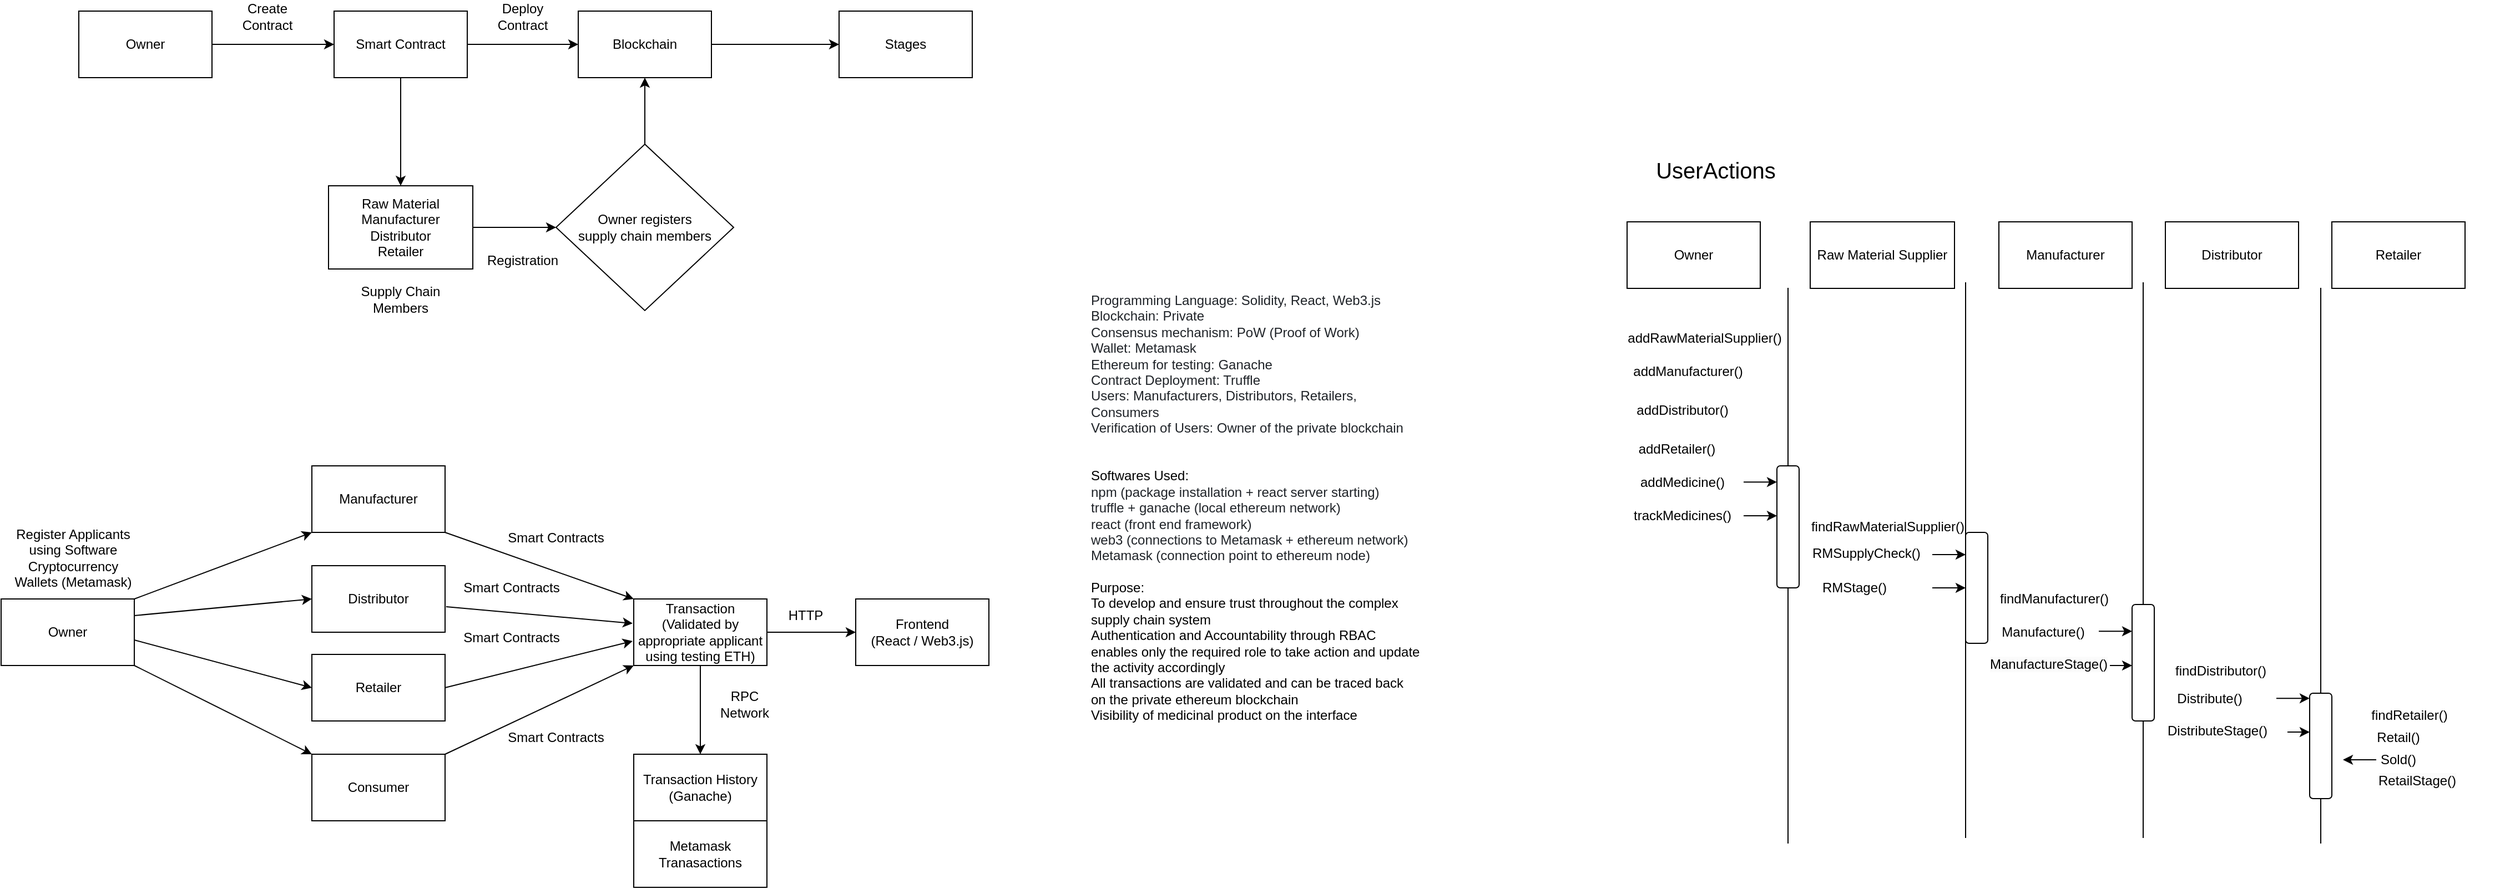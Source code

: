 <mxfile version="24.0.1" type="device">
  <diagram name="Page-1" id="PAn3jnZ152aihaRhds98">
    <mxGraphModel dx="2097" dy="1749" grid="1" gridSize="10" guides="1" tooltips="1" connect="1" arrows="1" fold="1" page="1" pageScale="1" pageWidth="850" pageHeight="1100" math="0" shadow="0">
      <root>
        <mxCell id="0" />
        <mxCell id="1" parent="0" />
        <mxCell id="uaIav4gc_AnLofq1c2mx-1" value="Retailer" style="rounded=0;whiteSpace=wrap;html=1;" parent="1" vertex="1">
          <mxGeometry x="10" y="-410" width="120" height="60" as="geometry" />
        </mxCell>
        <mxCell id="uaIav4gc_AnLofq1c2mx-3" value="Manufacturer" style="rounded=0;whiteSpace=wrap;html=1;" parent="1" vertex="1">
          <mxGeometry x="10" y="-580" width="120" height="60" as="geometry" />
        </mxCell>
        <mxCell id="uaIav4gc_AnLofq1c2mx-4" value="Distributor" style="rounded=0;whiteSpace=wrap;html=1;" parent="1" vertex="1">
          <mxGeometry x="10" y="-490" width="120" height="60" as="geometry" />
        </mxCell>
        <mxCell id="uaIav4gc_AnLofq1c2mx-5" value="Consumer" style="rounded=0;whiteSpace=wrap;html=1;" parent="1" vertex="1">
          <mxGeometry x="10" y="-320" width="120" height="60" as="geometry" />
        </mxCell>
        <mxCell id="uaIav4gc_AnLofq1c2mx-6" value="Owner" style="rounded=0;whiteSpace=wrap;html=1;" parent="1" vertex="1">
          <mxGeometry x="-270" y="-460" width="120" height="60" as="geometry" />
        </mxCell>
        <mxCell id="uaIav4gc_AnLofq1c2mx-27" value="" style="edgeStyle=orthogonalEdgeStyle;rounded=0;orthogonalLoop=1;jettySize=auto;html=1;" parent="1" source="uaIav4gc_AnLofq1c2mx-7" target="uaIav4gc_AnLofq1c2mx-8" edge="1">
          <mxGeometry relative="1" as="geometry" />
        </mxCell>
        <mxCell id="uaIav4gc_AnLofq1c2mx-30" value="" style="edgeStyle=orthogonalEdgeStyle;rounded=0;orthogonalLoop=1;jettySize=auto;html=1;" parent="1" source="uaIav4gc_AnLofq1c2mx-7" target="uaIav4gc_AnLofq1c2mx-28" edge="1">
          <mxGeometry relative="1" as="geometry" />
        </mxCell>
        <mxCell id="uaIav4gc_AnLofq1c2mx-7" value="Transaction&lt;br&gt;(Validated by appropriate applicant using testing ETH)" style="rounded=0;whiteSpace=wrap;html=1;" parent="1" vertex="1">
          <mxGeometry x="300" y="-460" width="120" height="60" as="geometry" />
        </mxCell>
        <mxCell id="uaIav4gc_AnLofq1c2mx-8" value="Frontend&lt;br&gt;(React / Web3.js)" style="rounded=0;whiteSpace=wrap;html=1;" parent="1" vertex="1">
          <mxGeometry x="500" y="-460" width="120" height="60" as="geometry" />
        </mxCell>
        <mxCell id="uaIav4gc_AnLofq1c2mx-9" value="" style="endArrow=classic;html=1;rounded=0;exitX=1;exitY=0;exitDx=0;exitDy=0;entryX=0;entryY=1;entryDx=0;entryDy=0;" parent="1" source="uaIav4gc_AnLofq1c2mx-6" target="uaIav4gc_AnLofq1c2mx-3" edge="1">
          <mxGeometry width="50" height="50" relative="1" as="geometry">
            <mxPoint x="260" y="-390" as="sourcePoint" />
            <mxPoint x="310" y="-440" as="targetPoint" />
          </mxGeometry>
        </mxCell>
        <mxCell id="uaIav4gc_AnLofq1c2mx-11" value="" style="endArrow=classic;html=1;rounded=0;exitX=1;exitY=0.25;exitDx=0;exitDy=0;entryX=0;entryY=0.5;entryDx=0;entryDy=0;" parent="1" source="uaIav4gc_AnLofq1c2mx-6" target="uaIav4gc_AnLofq1c2mx-4" edge="1">
          <mxGeometry width="50" height="50" relative="1" as="geometry">
            <mxPoint x="-190" y="-420" as="sourcePoint" />
            <mxPoint x="-60" y="-490" as="targetPoint" />
          </mxGeometry>
        </mxCell>
        <mxCell id="uaIav4gc_AnLofq1c2mx-12" value="" style="endArrow=classic;html=1;rounded=0;exitX=1;exitY=0.617;exitDx=0;exitDy=0;entryX=0;entryY=0.5;entryDx=0;entryDy=0;exitPerimeter=0;" parent="1" source="uaIav4gc_AnLofq1c2mx-6" target="uaIav4gc_AnLofq1c2mx-1" edge="1">
          <mxGeometry width="50" height="50" relative="1" as="geometry">
            <mxPoint x="-180" y="-410" as="sourcePoint" />
            <mxPoint x="-50" y="-480" as="targetPoint" />
          </mxGeometry>
        </mxCell>
        <mxCell id="uaIav4gc_AnLofq1c2mx-13" value="" style="endArrow=classic;html=1;rounded=0;exitX=1;exitY=1;exitDx=0;exitDy=0;entryX=0;entryY=0;entryDx=0;entryDy=0;" parent="1" source="uaIav4gc_AnLofq1c2mx-6" target="uaIav4gc_AnLofq1c2mx-5" edge="1">
          <mxGeometry width="50" height="50" relative="1" as="geometry">
            <mxPoint x="-170" y="-400" as="sourcePoint" />
            <mxPoint x="-40" y="-470" as="targetPoint" />
          </mxGeometry>
        </mxCell>
        <mxCell id="uaIav4gc_AnLofq1c2mx-14" value="" style="endArrow=classic;html=1;rounded=0;exitX=1;exitY=1;exitDx=0;exitDy=0;entryX=0;entryY=0;entryDx=0;entryDy=0;" parent="1" source="uaIav4gc_AnLofq1c2mx-3" target="uaIav4gc_AnLofq1c2mx-7" edge="1">
          <mxGeometry width="50" height="50" relative="1" as="geometry">
            <mxPoint x="260" y="-390" as="sourcePoint" />
            <mxPoint x="310" y="-440" as="targetPoint" />
          </mxGeometry>
        </mxCell>
        <mxCell id="uaIav4gc_AnLofq1c2mx-15" value="" style="endArrow=classic;html=1;rounded=0;exitX=1.008;exitY=0.617;exitDx=0;exitDy=0;exitPerimeter=0;entryX=-0.008;entryY=0.367;entryDx=0;entryDy=0;entryPerimeter=0;" parent="1" source="uaIav4gc_AnLofq1c2mx-4" target="uaIav4gc_AnLofq1c2mx-7" edge="1">
          <mxGeometry width="50" height="50" relative="1" as="geometry">
            <mxPoint x="260" y="-390" as="sourcePoint" />
            <mxPoint x="310" y="-440" as="targetPoint" />
          </mxGeometry>
        </mxCell>
        <mxCell id="uaIav4gc_AnLofq1c2mx-16" value="" style="endArrow=classic;html=1;rounded=0;exitX=1;exitY=0.5;exitDx=0;exitDy=0;entryX=-0.008;entryY=0.633;entryDx=0;entryDy=0;entryPerimeter=0;" parent="1" source="uaIav4gc_AnLofq1c2mx-1" target="uaIav4gc_AnLofq1c2mx-7" edge="1">
          <mxGeometry width="50" height="50" relative="1" as="geometry">
            <mxPoint x="61" y="-443" as="sourcePoint" />
            <mxPoint x="149" y="-398" as="targetPoint" />
          </mxGeometry>
        </mxCell>
        <mxCell id="uaIav4gc_AnLofq1c2mx-17" value="" style="endArrow=classic;html=1;rounded=0;exitX=1;exitY=0;exitDx=0;exitDy=0;entryX=0;entryY=1;entryDx=0;entryDy=0;" parent="1" source="uaIav4gc_AnLofq1c2mx-5" target="uaIav4gc_AnLofq1c2mx-7" edge="1">
          <mxGeometry width="50" height="50" relative="1" as="geometry">
            <mxPoint x="71" y="-433" as="sourcePoint" />
            <mxPoint x="159" y="-388" as="targetPoint" />
          </mxGeometry>
        </mxCell>
        <mxCell id="uaIav4gc_AnLofq1c2mx-18" value="Register Applicants using Software Cryptocurrency Wallets (Metamask)" style="text;html=1;align=center;verticalAlign=middle;whiteSpace=wrap;rounded=0;" parent="1" vertex="1">
          <mxGeometry x="-260" y="-535" width="110" height="75" as="geometry" />
        </mxCell>
        <mxCell id="uaIav4gc_AnLofq1c2mx-22" value="Smart Contracts" style="text;html=1;align=center;verticalAlign=middle;whiteSpace=wrap;rounded=0;" parent="1" vertex="1">
          <mxGeometry x="180" y="-530" width="100" height="30" as="geometry" />
        </mxCell>
        <mxCell id="uaIav4gc_AnLofq1c2mx-23" value="Smart Contracts" style="text;html=1;align=center;verticalAlign=middle;whiteSpace=wrap;rounded=0;" parent="1" vertex="1">
          <mxGeometry x="180" y="-350" width="100" height="30" as="geometry" />
        </mxCell>
        <mxCell id="uaIav4gc_AnLofq1c2mx-24" value="Smart Contracts" style="text;html=1;align=center;verticalAlign=middle;whiteSpace=wrap;rounded=0;" parent="1" vertex="1">
          <mxGeometry x="140" y="-485" width="100" height="30" as="geometry" />
        </mxCell>
        <mxCell id="uaIav4gc_AnLofq1c2mx-25" value="Smart Contracts" style="text;html=1;align=center;verticalAlign=middle;whiteSpace=wrap;rounded=0;" parent="1" vertex="1">
          <mxGeometry x="140" y="-440" width="100" height="30" as="geometry" />
        </mxCell>
        <mxCell id="uaIav4gc_AnLofq1c2mx-28" value="Transaction History&lt;br&gt;(Ganache)" style="rounded=0;whiteSpace=wrap;html=1;" parent="1" vertex="1">
          <mxGeometry x="300" y="-320" width="120" height="60" as="geometry" />
        </mxCell>
        <mxCell id="uaIav4gc_AnLofq1c2mx-29" value="Metamask Tranasactions" style="rounded=0;whiteSpace=wrap;html=1;" parent="1" vertex="1">
          <mxGeometry x="300" y="-260" width="120" height="60" as="geometry" />
        </mxCell>
        <mxCell id="uaIav4gc_AnLofq1c2mx-34" value="&lt;span style=&quot;background-color: rgb(255, 255, 255); color: rgb(31, 35, 40);&quot;&gt;Programming Language: Solidity, React, Web3.js&lt;/span&gt;&lt;br&gt;&lt;span style=&quot;background-color: rgb(255, 255, 255); color: rgb(31, 35, 40);&quot;&gt;Blockchain: Private&lt;/span&gt;&lt;br&gt;&lt;span style=&quot;background-color: rgb(255, 255, 255); color: rgb(31, 35, 40);&quot;&gt;Consensus mechanism: PoW (Proof of Work)&lt;/span&gt;&lt;br&gt;&lt;span style=&quot;background-color: rgb(255, 255, 255); color: rgb(31, 35, 40);&quot;&gt;Wallet: Metamask&lt;/span&gt;&lt;br&gt;&lt;span style=&quot;background-color: rgb(255, 255, 255); color: rgb(31, 35, 40);&quot;&gt;Ethereum for testing: Ganache&lt;/span&gt;&lt;br&gt;&lt;span style=&quot;background-color: rgb(255, 255, 255); color: rgb(31, 35, 40);&quot;&gt;Contract Deployment: Truffle&lt;/span&gt;&lt;br&gt;&lt;span style=&quot;background-color: rgb(255, 255, 255); color: rgb(31, 35, 40);&quot;&gt;Users: Manufacturers, Distributors, Retailers, Consumers&lt;br&gt;Verification of Users: Owner of the private blockchain&lt;br&gt;&lt;br&gt;&lt;/span&gt;&lt;br&gt;Softwares Used:&lt;br&gt;&lt;span style=&quot;background-color: rgb(255, 255, 255); color: rgb(31, 35, 40);&quot;&gt;npm (package installation + react server starting)&lt;/span&gt;&lt;br&gt;&lt;span style=&quot;background-color: rgb(255, 255, 255); color: rgb(31, 35, 40);&quot;&gt;truffle + ganache (local ethereum network)&lt;/span&gt;&lt;br&gt;&lt;span style=&quot;background-color: rgb(255, 255, 255); color: rgb(31, 35, 40);&quot;&gt;react (front end framework)&lt;/span&gt;&lt;br&gt;&lt;span style=&quot;background-color: rgb(255, 255, 255); color: rgb(31, 35, 40);&quot;&gt;web3 (connections to Metamask + ethereum network)&lt;/span&gt;&lt;br&gt;&lt;span style=&quot;background-color: rgb(255, 255, 255); color: rgb(31, 35, 40);&quot;&gt;Metamask (connection point to ethereum node)&lt;br&gt;&lt;/span&gt;&lt;br&gt;Purpose:&lt;br&gt;To develop and ensure trust throughout the complex supply chain system&lt;br&gt;Authentication and Accountability through RBAC enables only the required role to take action and update the activity accordingly&lt;br&gt;All transactions are validated and can be traced back on the private ethereum blockchain&lt;br&gt;Visibility of medicinal product on the interface&lt;br&gt;&lt;br&gt;&lt;div style=&quot;&quot;&gt;&lt;/div&gt;" style="text;html=1;align=left;verticalAlign=middle;whiteSpace=wrap;rounded=0;" parent="1" vertex="1">
          <mxGeometry x="710" y="-620" width="300" height="170" as="geometry" />
        </mxCell>
        <mxCell id="Eg1_4HkuTwI5Zw3jaDJK-2" value="RPC Network" style="text;html=1;align=center;verticalAlign=middle;whiteSpace=wrap;rounded=0;" parent="1" vertex="1">
          <mxGeometry x="370" y="-380" width="60" height="30" as="geometry" />
        </mxCell>
        <mxCell id="Eg1_4HkuTwI5Zw3jaDJK-6" value="HTTP" style="text;html=1;align=center;verticalAlign=middle;whiteSpace=wrap;rounded=0;" parent="1" vertex="1">
          <mxGeometry x="425" y="-460" width="60" height="30" as="geometry" />
        </mxCell>
        <mxCell id="L3ylz6vq-BuCEMuysDuQ-8" value="" style="edgeStyle=orthogonalEdgeStyle;rounded=0;orthogonalLoop=1;jettySize=auto;html=1;" parent="1" source="L3ylz6vq-BuCEMuysDuQ-1" target="L3ylz6vq-BuCEMuysDuQ-4" edge="1">
          <mxGeometry relative="1" as="geometry" />
        </mxCell>
        <mxCell id="L3ylz6vq-BuCEMuysDuQ-1" value="Owner" style="rounded=0;whiteSpace=wrap;html=1;" parent="1" vertex="1">
          <mxGeometry x="-200" y="-990" width="120" height="60" as="geometry" />
        </mxCell>
        <mxCell id="L3ylz6vq-BuCEMuysDuQ-2" value="Stages" style="rounded=0;whiteSpace=wrap;html=1;" parent="1" vertex="1">
          <mxGeometry x="485" y="-990" width="120" height="60" as="geometry" />
        </mxCell>
        <mxCell id="L3ylz6vq-BuCEMuysDuQ-14" value="" style="edgeStyle=orthogonalEdgeStyle;rounded=0;orthogonalLoop=1;jettySize=auto;html=1;" parent="1" source="L3ylz6vq-BuCEMuysDuQ-3" target="L3ylz6vq-BuCEMuysDuQ-2" edge="1">
          <mxGeometry relative="1" as="geometry" />
        </mxCell>
        <mxCell id="L3ylz6vq-BuCEMuysDuQ-3" value="Blockchain" style="rounded=0;whiteSpace=wrap;html=1;" parent="1" vertex="1">
          <mxGeometry x="250" y="-990" width="120" height="60" as="geometry" />
        </mxCell>
        <mxCell id="L3ylz6vq-BuCEMuysDuQ-9" value="" style="edgeStyle=orthogonalEdgeStyle;rounded=0;orthogonalLoop=1;jettySize=auto;html=1;" parent="1" source="L3ylz6vq-BuCEMuysDuQ-4" target="L3ylz6vq-BuCEMuysDuQ-5" edge="1">
          <mxGeometry relative="1" as="geometry" />
        </mxCell>
        <mxCell id="L3ylz6vq-BuCEMuysDuQ-12" value="" style="edgeStyle=orthogonalEdgeStyle;rounded=0;orthogonalLoop=1;jettySize=auto;html=1;" parent="1" source="L3ylz6vq-BuCEMuysDuQ-4" target="L3ylz6vq-BuCEMuysDuQ-3" edge="1">
          <mxGeometry relative="1" as="geometry" />
        </mxCell>
        <mxCell id="L3ylz6vq-BuCEMuysDuQ-4" value="Smart Contract" style="rounded=0;whiteSpace=wrap;html=1;" parent="1" vertex="1">
          <mxGeometry x="30" y="-990" width="120" height="60" as="geometry" />
        </mxCell>
        <mxCell id="L3ylz6vq-BuCEMuysDuQ-10" value="" style="edgeStyle=orthogonalEdgeStyle;rounded=0;orthogonalLoop=1;jettySize=auto;html=1;" parent="1" source="L3ylz6vq-BuCEMuysDuQ-5" target="L3ylz6vq-BuCEMuysDuQ-6" edge="1">
          <mxGeometry relative="1" as="geometry" />
        </mxCell>
        <mxCell id="L3ylz6vq-BuCEMuysDuQ-5" value="Raw Material&lt;br&gt;Manufacturer&lt;br&gt;Distributor&lt;br&gt;Retailer" style="rounded=0;whiteSpace=wrap;html=1;" parent="1" vertex="1">
          <mxGeometry x="25" y="-832.5" width="130" height="75" as="geometry" />
        </mxCell>
        <mxCell id="L3ylz6vq-BuCEMuysDuQ-13" value="" style="edgeStyle=orthogonalEdgeStyle;rounded=0;orthogonalLoop=1;jettySize=auto;html=1;" parent="1" source="L3ylz6vq-BuCEMuysDuQ-6" target="L3ylz6vq-BuCEMuysDuQ-3" edge="1">
          <mxGeometry relative="1" as="geometry" />
        </mxCell>
        <mxCell id="L3ylz6vq-BuCEMuysDuQ-6" value="Owner registers &lt;br&gt;supply chain members" style="rhombus;whiteSpace=wrap;html=1;" parent="1" vertex="1">
          <mxGeometry x="230" y="-870" width="160" height="150" as="geometry" />
        </mxCell>
        <mxCell id="L3ylz6vq-BuCEMuysDuQ-15" value="Create&lt;br&gt;Contract" style="text;html=1;align=center;verticalAlign=middle;whiteSpace=wrap;rounded=0;" parent="1" vertex="1">
          <mxGeometry x="-60" y="-1000" width="60" height="30" as="geometry" />
        </mxCell>
        <mxCell id="L3ylz6vq-BuCEMuysDuQ-16" value="Deploy Contract" style="text;html=1;align=center;verticalAlign=middle;whiteSpace=wrap;rounded=0;" parent="1" vertex="1">
          <mxGeometry x="170" y="-1000" width="60" height="30" as="geometry" />
        </mxCell>
        <mxCell id="L3ylz6vq-BuCEMuysDuQ-17" value="Registration" style="text;html=1;align=center;verticalAlign=middle;whiteSpace=wrap;rounded=0;" parent="1" vertex="1">
          <mxGeometry x="170" y="-780" width="60" height="30" as="geometry" />
        </mxCell>
        <mxCell id="L3ylz6vq-BuCEMuysDuQ-18" value="Supply Chain Members" style="text;html=1;align=center;verticalAlign=middle;whiteSpace=wrap;rounded=0;" parent="1" vertex="1">
          <mxGeometry x="40" y="-750" width="100" height="40" as="geometry" />
        </mxCell>
        <mxCell id="HuvPyexvWib7eKGZbqq8-1" value="" style="shape=partialRectangle;whiteSpace=wrap;html=1;right=0;top=0;bottom=0;fillColor=none;routingCenterX=-0.5;" vertex="1" parent="1">
          <mxGeometry x="1340" y="-740" width="160" height="500" as="geometry" />
        </mxCell>
        <mxCell id="HuvPyexvWib7eKGZbqq8-2" value="" style="shape=partialRectangle;whiteSpace=wrap;html=1;right=0;top=0;bottom=0;fillColor=none;routingCenterX=-0.5;" vertex="1" parent="1">
          <mxGeometry x="1500" y="-745" width="160" height="500" as="geometry" />
        </mxCell>
        <mxCell id="HuvPyexvWib7eKGZbqq8-3" value="" style="shape=partialRectangle;whiteSpace=wrap;html=1;right=0;top=0;bottom=0;fillColor=none;routingCenterX=-0.5;" vertex="1" parent="1">
          <mxGeometry x="1660" y="-745" width="160" height="500" as="geometry" />
        </mxCell>
        <mxCell id="HuvPyexvWib7eKGZbqq8-4" value="" style="shape=partialRectangle;whiteSpace=wrap;html=1;right=0;top=0;bottom=0;fillColor=none;routingCenterX=-0.5;" vertex="1" parent="1">
          <mxGeometry x="1820" y="-740" width="160" height="500" as="geometry" />
        </mxCell>
        <mxCell id="HuvPyexvWib7eKGZbqq8-6" value="Owner" style="rounded=0;whiteSpace=wrap;html=1;" vertex="1" parent="1">
          <mxGeometry x="1195" y="-800" width="120" height="60" as="geometry" />
        </mxCell>
        <mxCell id="HuvPyexvWib7eKGZbqq8-7" value="Raw Material Supplier" style="rounded=0;whiteSpace=wrap;html=1;" vertex="1" parent="1">
          <mxGeometry x="1360" y="-800" width="130" height="60" as="geometry" />
        </mxCell>
        <mxCell id="HuvPyexvWib7eKGZbqq8-8" value="Manufacturer" style="rounded=0;whiteSpace=wrap;html=1;" vertex="1" parent="1">
          <mxGeometry x="1530" y="-800" width="120" height="60" as="geometry" />
        </mxCell>
        <mxCell id="HuvPyexvWib7eKGZbqq8-9" value="Distributor" style="rounded=0;whiteSpace=wrap;html=1;" vertex="1" parent="1">
          <mxGeometry x="1680" y="-800" width="120" height="60" as="geometry" />
        </mxCell>
        <mxCell id="HuvPyexvWib7eKGZbqq8-10" value="Retailer" style="rounded=0;whiteSpace=wrap;html=1;" vertex="1" parent="1">
          <mxGeometry x="1830" y="-800" width="120" height="60" as="geometry" />
        </mxCell>
        <mxCell id="HuvPyexvWib7eKGZbqq8-13" value="addRawMaterialSupplier()&lt;span style=&quot;color: rgba(0, 0, 0, 0); font-family: monospace; font-size: 0px; text-wrap: nowrap;&quot;&gt;%3CmxGraphModel%3E%3Croot%3E%3CmxCell%20id%3D%220%22%2F%3E%3CmxCell%20id%3D%221%22%20parent%3D%220%22%2F%3E%3CmxCell%20id%3D%222%22%20value%3D%22%22%20style%3D%22rounded%3D0%3BwhiteSpace%3Dwrap%3Bhtml%3D1%3B%22%20vertex%3D%221%22%20parent%3D%221%22%3E%3CmxGeometry%20x%3D%221215%22%20y%3D%22-800%22%20width%3D%22120%22%20height%3D%2260%22%20as%3D%22geometry%22%2F%3E%3C%2FmxCell%3E%3C%2Froot%3E%3C%2FmxGraphModel%3E&lt;/span&gt;&lt;span style=&quot;color: rgba(0, 0, 0, 0); font-family: monospace; font-size: 0px; text-wrap: nowrap;&quot;&gt;%3CmxGraphModel%3E%3Croot%3E%3CmxCell%20id%3D%220%22%2F%3E%3CmxCell%20id%3D%221%22%20parent%3D%220%22%2F%3E%3CmxCell%20id%3D%222%22%20value%3D%22%22%20style%3D%22rounded%3D0%3BwhiteSpace%3Dwrap%3Bhtml%3D1%3B%22%20vertex%3D%221%22%20parent%3D%221%22%3E%3CmxGeometry%20x%3D%221215%22%20y%3D%22-800%22%20width%3D%22120%22%20height%3D%2260%22%20as%3D%22geometry%22%2F%3E%3C%2FmxCell%3E%3C%2Froot%3E%3C%2FmxGraphModel%3E&lt;/span&gt;" style="text;html=1;align=center;verticalAlign=middle;whiteSpace=wrap;rounded=0;" vertex="1" parent="1">
          <mxGeometry x="1235" y="-710" width="60" height="30" as="geometry" />
        </mxCell>
        <mxCell id="HuvPyexvWib7eKGZbqq8-16" value="addManufacturer()" style="text;html=1;align=center;verticalAlign=middle;whiteSpace=wrap;rounded=0;" vertex="1" parent="1">
          <mxGeometry x="1220" y="-680" width="60" height="30" as="geometry" />
        </mxCell>
        <mxCell id="HuvPyexvWib7eKGZbqq8-17" value="addDistributor()" style="text;html=1;align=center;verticalAlign=middle;whiteSpace=wrap;rounded=0;" vertex="1" parent="1">
          <mxGeometry x="1215" y="-640" width="60" height="20" as="geometry" />
        </mxCell>
        <mxCell id="HuvPyexvWib7eKGZbqq8-18" value="addRetailer()" style="text;html=1;align=center;verticalAlign=middle;whiteSpace=wrap;rounded=0;" vertex="1" parent="1">
          <mxGeometry x="1210" y="-610" width="60" height="30" as="geometry" />
        </mxCell>
        <mxCell id="HuvPyexvWib7eKGZbqq8-20" value="addMedicine()" style="text;html=1;align=center;verticalAlign=middle;whiteSpace=wrap;rounded=0;" vertex="1" parent="1">
          <mxGeometry x="1215" y="-580" width="60" height="30" as="geometry" />
        </mxCell>
        <mxCell id="HuvPyexvWib7eKGZbqq8-21" value="findRawMaterialSupplier()" style="text;html=1;align=center;verticalAlign=middle;whiteSpace=wrap;rounded=0;" vertex="1" parent="1">
          <mxGeometry x="1400" y="-540" width="60" height="30" as="geometry" />
        </mxCell>
        <mxCell id="HuvPyexvWib7eKGZbqq8-22" value="RMSupplyCheck()" style="text;whiteSpace=wrap;" vertex="1" parent="1">
          <mxGeometry x="1360" y="-515" width="80" height="40" as="geometry" />
        </mxCell>
        <mxCell id="HuvPyexvWib7eKGZbqq8-24" value="findManufacturer()" style="text;html=1;align=center;verticalAlign=middle;whiteSpace=wrap;rounded=0;" vertex="1" parent="1">
          <mxGeometry x="1550" y="-475" width="60" height="30" as="geometry" />
        </mxCell>
        <mxCell id="HuvPyexvWib7eKGZbqq8-25" value="Manufacture()" style="text;html=1;align=center;verticalAlign=middle;whiteSpace=wrap;rounded=0;" vertex="1" parent="1">
          <mxGeometry x="1540" y="-445" width="60" height="30" as="geometry" />
        </mxCell>
        <mxCell id="HuvPyexvWib7eKGZbqq8-26" value="Distribute()" style="text;html=1;align=center;verticalAlign=middle;whiteSpace=wrap;rounded=0;" vertex="1" parent="1">
          <mxGeometry x="1690" y="-385" width="60" height="30" as="geometry" />
        </mxCell>
        <mxCell id="HuvPyexvWib7eKGZbqq8-27" value="findDistributor()" style="text;html=1;align=center;verticalAlign=middle;whiteSpace=wrap;rounded=0;" vertex="1" parent="1">
          <mxGeometry x="1700" y="-410" width="60" height="30" as="geometry" />
        </mxCell>
        <mxCell id="HuvPyexvWib7eKGZbqq8-28" value="Retail()&lt;span style=&quot;color: rgba(0, 0, 0, 0); font-family: monospace; font-size: 0px; text-align: start; text-wrap: nowrap;&quot;&gt;%3CmxGraphModel%3E%3Croot%3E%3CmxCell%20id%3D%220%22%2F%3E%3CmxCell%20id%3D%221%22%20parent%3D%220%22%2F%3E%3CmxCell%20id%3D%222%22%20value%3D%22findRawMaterialSsupplier()%22%20style%3D%22text%3Bhtml%3D1%3Balign%3Dcenter%3BverticalAlign%3Dmiddle%3BwhiteSpace%3Dwrap%3Brounded%3D0%3B%22%20vertex%3D%221%22%20parent%3D%221%22%3E%3CmxGeometry%20x%3D%221710%22%20y%3D%22-380%22%20width%3D%2260%22%20height%3D%2230%22%20as%3D%22geometry%22%2F%3E%3C%2FmxCell%3E%3C%2Froot%3E%3C%2FmxGraphModel%3E&lt;/span&gt;" style="text;html=1;align=center;verticalAlign=middle;whiteSpace=wrap;rounded=0;" vertex="1" parent="1">
          <mxGeometry x="1860" y="-350" width="60" height="30" as="geometry" />
        </mxCell>
        <mxCell id="HuvPyexvWib7eKGZbqq8-29" value="findRetailer()" style="text;html=1;align=center;verticalAlign=middle;whiteSpace=wrap;rounded=0;" vertex="1" parent="1">
          <mxGeometry x="1870" y="-370" width="60" height="30" as="geometry" />
        </mxCell>
        <mxCell id="HuvPyexvWib7eKGZbqq8-30" value="Sold()" style="text;html=1;align=center;verticalAlign=middle;whiteSpace=wrap;rounded=0;" vertex="1" parent="1">
          <mxGeometry x="1860" y="-330" width="60" height="30" as="geometry" />
        </mxCell>
        <mxCell id="HuvPyexvWib7eKGZbqq8-31" value="&lt;font style=&quot;font-size: 20px;&quot;&gt;UserActions&lt;/font&gt;" style="text;html=1;align=center;verticalAlign=middle;whiteSpace=wrap;rounded=0;" vertex="1" parent="1">
          <mxGeometry x="1245" y="-862.5" width="60" height="30" as="geometry" />
        </mxCell>
        <mxCell id="HuvPyexvWib7eKGZbqq8-33" value="" style="rounded=1;whiteSpace=wrap;html=1;direction=south;" vertex="1" parent="1">
          <mxGeometry x="1330" y="-580" width="20" height="110" as="geometry" />
        </mxCell>
        <mxCell id="HuvPyexvWib7eKGZbqq8-35" value="" style="rounded=1;whiteSpace=wrap;html=1;direction=south;" vertex="1" parent="1">
          <mxGeometry x="1650" y="-455" width="20" height="105" as="geometry" />
        </mxCell>
        <mxCell id="HuvPyexvWib7eKGZbqq8-36" value="" style="rounded=1;whiteSpace=wrap;html=1;direction=south;" vertex="1" parent="1">
          <mxGeometry x="1500" y="-520" width="20" height="100" as="geometry" />
        </mxCell>
        <mxCell id="HuvPyexvWib7eKGZbqq8-37" value="" style="rounded=1;whiteSpace=wrap;html=1;direction=south;" vertex="1" parent="1">
          <mxGeometry x="1810" y="-375" width="20" height="95" as="geometry" />
        </mxCell>
        <mxCell id="HuvPyexvWib7eKGZbqq8-40" value="" style="endArrow=classic;html=1;rounded=0;" edge="1" parent="1">
          <mxGeometry width="50" height="50" relative="1" as="geometry">
            <mxPoint x="1300" y="-565.43" as="sourcePoint" />
            <mxPoint x="1330" y="-565.43" as="targetPoint" />
          </mxGeometry>
        </mxCell>
        <mxCell id="HuvPyexvWib7eKGZbqq8-46" value="" style="endArrow=classic;html=1;rounded=0;" edge="1" parent="1">
          <mxGeometry width="50" height="50" relative="1" as="geometry">
            <mxPoint x="1860" y="-315" as="sourcePoint" />
            <mxPoint x="1840" y="-315" as="targetPoint" />
            <Array as="points">
              <mxPoint x="1870" y="-315" />
            </Array>
          </mxGeometry>
        </mxCell>
        <mxCell id="HuvPyexvWib7eKGZbqq8-49" value="" style="endArrow=classic;html=1;rounded=0;" edge="1" parent="1">
          <mxGeometry width="50" height="50" relative="1" as="geometry">
            <mxPoint x="1780" y="-370.43" as="sourcePoint" />
            <mxPoint x="1810" y="-370.43" as="targetPoint" />
            <Array as="points">
              <mxPoint x="1790" y="-370.43" />
            </Array>
          </mxGeometry>
        </mxCell>
        <mxCell id="HuvPyexvWib7eKGZbqq8-51" value="trackMedicines()" style="text;html=1;align=center;verticalAlign=middle;whiteSpace=wrap;rounded=0;" vertex="1" parent="1">
          <mxGeometry x="1195" y="-550" width="100" height="30" as="geometry" />
        </mxCell>
        <mxCell id="HuvPyexvWib7eKGZbqq8-55" value="" style="endArrow=classic;html=1;rounded=0;" edge="1" parent="1">
          <mxGeometry width="50" height="50" relative="1" as="geometry">
            <mxPoint x="1620" y="-430.87" as="sourcePoint" />
            <mxPoint x="1650" y="-430.87" as="targetPoint" />
            <Array as="points">
              <mxPoint x="1630" y="-430.87" />
            </Array>
          </mxGeometry>
        </mxCell>
        <mxCell id="HuvPyexvWib7eKGZbqq8-56" value="" style="endArrow=classic;html=1;rounded=0;" edge="1" parent="1">
          <mxGeometry width="50" height="50" relative="1" as="geometry">
            <mxPoint x="1470" y="-470" as="sourcePoint" />
            <mxPoint x="1500" y="-470" as="targetPoint" />
            <Array as="points">
              <mxPoint x="1480" y="-470" />
            </Array>
          </mxGeometry>
        </mxCell>
        <mxCell id="HuvPyexvWib7eKGZbqq8-57" value="" style="endArrow=classic;html=1;rounded=0;" edge="1" parent="1">
          <mxGeometry width="50" height="50" relative="1" as="geometry">
            <mxPoint x="1300" y="-535.0" as="sourcePoint" />
            <mxPoint x="1330" y="-535.0" as="targetPoint" />
            <Array as="points">
              <mxPoint x="1310" y="-535.0" />
            </Array>
          </mxGeometry>
        </mxCell>
        <mxCell id="HuvPyexvWib7eKGZbqq8-60" value="RMStage()" style="text;html=1;align=center;verticalAlign=middle;whiteSpace=wrap;rounded=0;" vertex="1" parent="1">
          <mxGeometry x="1370" y="-485" width="60" height="30" as="geometry" />
        </mxCell>
        <mxCell id="HuvPyexvWib7eKGZbqq8-61" value="&lt;span style=&quot;color: rgb(0, 0, 0); font-family: Helvetica; font-size: 12px; font-style: normal; font-variant-ligatures: normal; font-variant-caps: normal; font-weight: 400; letter-spacing: normal; orphans: 2; text-align: left; text-indent: 0px; text-transform: none; widows: 2; word-spacing: 0px; -webkit-text-stroke-width: 0px; white-space: normal; background-color: rgb(251, 251, 251); text-decoration-thickness: initial; text-decoration-style: initial; text-decoration-color: initial; display: inline !important; float: none;&quot;&gt;ManufactureStage()&lt;/span&gt;" style="text;whiteSpace=wrap;html=1;" vertex="1" parent="1">
          <mxGeometry x="1520" y="-415" width="100" height="40" as="geometry" />
        </mxCell>
        <mxCell id="HuvPyexvWib7eKGZbqq8-62" value="&lt;span style=&quot;color: rgb(0, 0, 0); font-family: Helvetica; font-size: 12px; font-style: normal; font-variant-ligatures: normal; font-variant-caps: normal; font-weight: 400; letter-spacing: normal; orphans: 2; text-align: left; text-indent: 0px; text-transform: none; widows: 2; word-spacing: 0px; -webkit-text-stroke-width: 0px; white-space: normal; background-color: rgb(251, 251, 251); text-decoration-thickness: initial; text-decoration-style: initial; text-decoration-color: initial; display: inline !important; float: none;&quot;&gt;DistributeStage()&lt;/span&gt;" style="text;whiteSpace=wrap;html=1;" vertex="1" parent="1">
          <mxGeometry x="1680" y="-355" width="100" height="40" as="geometry" />
        </mxCell>
        <mxCell id="HuvPyexvWib7eKGZbqq8-63" value="&lt;span style=&quot;color: rgb(0, 0, 0); font-family: Helvetica; font-size: 12px; font-style: normal; font-variant-ligatures: normal; font-variant-caps: normal; font-weight: 400; letter-spacing: normal; orphans: 2; text-align: left; text-indent: 0px; text-transform: none; widows: 2; word-spacing: 0px; -webkit-text-stroke-width: 0px; white-space: normal; background-color: rgb(251, 251, 251); text-decoration-thickness: initial; text-decoration-style: initial; text-decoration-color: initial; display: inline !important; float: none;&quot;&gt;RetailStage()&lt;/span&gt;" style="text;whiteSpace=wrap;html=1;" vertex="1" parent="1">
          <mxGeometry x="1870" y="-310" width="100" height="40" as="geometry" />
        </mxCell>
        <mxCell id="HuvPyexvWib7eKGZbqq8-66" value="" style="endArrow=classic;html=1;rounded=0;" edge="1" parent="1">
          <mxGeometry width="50" height="50" relative="1" as="geometry">
            <mxPoint x="1630" y="-400" as="sourcePoint" />
            <mxPoint x="1650" y="-400" as="targetPoint" />
            <Array as="points" />
          </mxGeometry>
        </mxCell>
        <mxCell id="HuvPyexvWib7eKGZbqq8-70" value="" style="endArrow=classic;html=1;rounded=0;" edge="1" parent="1">
          <mxGeometry width="50" height="50" relative="1" as="geometry">
            <mxPoint x="1470" y="-500" as="sourcePoint" />
            <mxPoint x="1500" y="-500" as="targetPoint" />
            <Array as="points" />
          </mxGeometry>
        </mxCell>
        <mxCell id="HuvPyexvWib7eKGZbqq8-71" value="" style="endArrow=classic;html=1;rounded=0;" edge="1" parent="1">
          <mxGeometry width="50" height="50" relative="1" as="geometry">
            <mxPoint x="1790" y="-340" as="sourcePoint" />
            <mxPoint x="1810" y="-340" as="targetPoint" />
            <Array as="points" />
          </mxGeometry>
        </mxCell>
      </root>
    </mxGraphModel>
  </diagram>
</mxfile>
